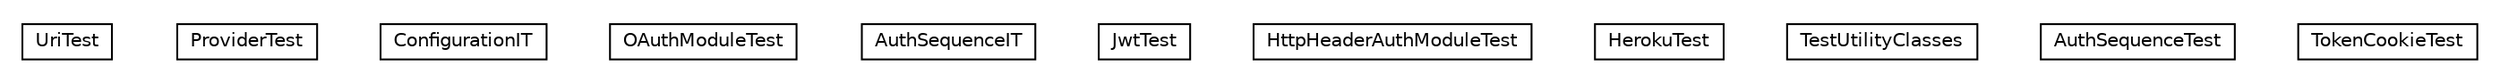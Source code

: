 #!/usr/local/bin/dot
#
# Class diagram 
# Generated by UMLGraph version R5_6-24-gf6e263 (http://www.umlgraph.org/)
#

digraph G {
	edge [fontname="Helvetica",fontsize=10,labelfontname="Helvetica",labelfontsize=10];
	node [fontname="Helvetica",fontsize=10,shape=plaintext];
	nodesep=0.25;
	ranksep=0.5;
	// net.trajano.auth.test.UriTest
	c0 [label=<<table title="net.trajano.auth.test.UriTest" border="0" cellborder="1" cellspacing="0" cellpadding="2" port="p" href="./UriTest.html">
		<tr><td><table border="0" cellspacing="0" cellpadding="1">
<tr><td align="center" balign="center"> UriTest </td></tr>
		</table></td></tr>
		</table>>, URL="./UriTest.html", fontname="Helvetica", fontcolor="black", fontsize=10.0];
	// net.trajano.auth.test.ProviderTest
	c1 [label=<<table title="net.trajano.auth.test.ProviderTest" border="0" cellborder="1" cellspacing="0" cellpadding="2" port="p" href="./ProviderTest.html">
		<tr><td><table border="0" cellspacing="0" cellpadding="1">
<tr><td align="center" balign="center"> ProviderTest </td></tr>
		</table></td></tr>
		</table>>, URL="./ProviderTest.html", fontname="Helvetica", fontcolor="black", fontsize=10.0];
	// net.trajano.auth.test.ConfigurationIT
	c2 [label=<<table title="net.trajano.auth.test.ConfigurationIT" border="0" cellborder="1" cellspacing="0" cellpadding="2" port="p" href="./ConfigurationIT.html">
		<tr><td><table border="0" cellspacing="0" cellpadding="1">
<tr><td align="center" balign="center"> ConfigurationIT </td></tr>
		</table></td></tr>
		</table>>, URL="./ConfigurationIT.html", fontname="Helvetica", fontcolor="black", fontsize=10.0];
	// net.trajano.auth.test.OAuthModuleTest
	c3 [label=<<table title="net.trajano.auth.test.OAuthModuleTest" border="0" cellborder="1" cellspacing="0" cellpadding="2" port="p" href="./OAuthModuleTest.html">
		<tr><td><table border="0" cellspacing="0" cellpadding="1">
<tr><td align="center" balign="center"> OAuthModuleTest </td></tr>
		</table></td></tr>
		</table>>, URL="./OAuthModuleTest.html", fontname="Helvetica", fontcolor="black", fontsize=10.0];
	// net.trajano.auth.test.AuthSequenceIT
	c4 [label=<<table title="net.trajano.auth.test.AuthSequenceIT" border="0" cellborder="1" cellspacing="0" cellpadding="2" port="p" href="./AuthSequenceIT.html">
		<tr><td><table border="0" cellspacing="0" cellpadding="1">
<tr><td align="center" balign="center"> AuthSequenceIT </td></tr>
		</table></td></tr>
		</table>>, URL="./AuthSequenceIT.html", fontname="Helvetica", fontcolor="black", fontsize=10.0];
	// net.trajano.auth.test.JwtTest
	c5 [label=<<table title="net.trajano.auth.test.JwtTest" border="0" cellborder="1" cellspacing="0" cellpadding="2" port="p" href="./JwtTest.html">
		<tr><td><table border="0" cellspacing="0" cellpadding="1">
<tr><td align="center" balign="center"> JwtTest </td></tr>
		</table></td></tr>
		</table>>, URL="./JwtTest.html", fontname="Helvetica", fontcolor="black", fontsize=10.0];
	// net.trajano.auth.test.HttpHeaderAuthModuleTest
	c6 [label=<<table title="net.trajano.auth.test.HttpHeaderAuthModuleTest" border="0" cellborder="1" cellspacing="0" cellpadding="2" port="p" href="./HttpHeaderAuthModuleTest.html">
		<tr><td><table border="0" cellspacing="0" cellpadding="1">
<tr><td align="center" balign="center"> HttpHeaderAuthModuleTest </td></tr>
		</table></td></tr>
		</table>>, URL="./HttpHeaderAuthModuleTest.html", fontname="Helvetica", fontcolor="black", fontsize=10.0];
	// net.trajano.auth.test.HerokuTest
	c7 [label=<<table title="net.trajano.auth.test.HerokuTest" border="0" cellborder="1" cellspacing="0" cellpadding="2" port="p" href="./HerokuTest.html">
		<tr><td><table border="0" cellspacing="0" cellpadding="1">
<tr><td align="center" balign="center"> HerokuTest </td></tr>
		</table></td></tr>
		</table>>, URL="./HerokuTest.html", fontname="Helvetica", fontcolor="black", fontsize=10.0];
	// net.trajano.auth.test.TestUtilityClasses
	c8 [label=<<table title="net.trajano.auth.test.TestUtilityClasses" border="0" cellborder="1" cellspacing="0" cellpadding="2" port="p" href="./TestUtilityClasses.html">
		<tr><td><table border="0" cellspacing="0" cellpadding="1">
<tr><td align="center" balign="center"> TestUtilityClasses </td></tr>
		</table></td></tr>
		</table>>, URL="./TestUtilityClasses.html", fontname="Helvetica", fontcolor="black", fontsize=10.0];
	// net.trajano.auth.test.AuthSequenceTest
	c9 [label=<<table title="net.trajano.auth.test.AuthSequenceTest" border="0" cellborder="1" cellspacing="0" cellpadding="2" port="p" href="./AuthSequenceTest.html">
		<tr><td><table border="0" cellspacing="0" cellpadding="1">
<tr><td align="center" balign="center"> AuthSequenceTest </td></tr>
		</table></td></tr>
		</table>>, URL="./AuthSequenceTest.html", fontname="Helvetica", fontcolor="black", fontsize=10.0];
	// net.trajano.auth.test.TokenCookieTest
	c10 [label=<<table title="net.trajano.auth.test.TokenCookieTest" border="0" cellborder="1" cellspacing="0" cellpadding="2" port="p" href="./TokenCookieTest.html">
		<tr><td><table border="0" cellspacing="0" cellpadding="1">
<tr><td align="center" balign="center"> TokenCookieTest </td></tr>
		</table></td></tr>
		</table>>, URL="./TokenCookieTest.html", fontname="Helvetica", fontcolor="black", fontsize=10.0];
}

